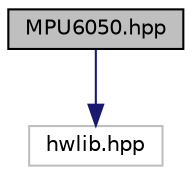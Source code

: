 digraph "MPU6050.hpp"
{
 // LATEX_PDF_SIZE
  edge [fontname="Helvetica",fontsize="10",labelfontname="Helvetica",labelfontsize="10"];
  node [fontname="Helvetica",fontsize="10",shape=record];
  Node1 [label="MPU6050.hpp",height=0.2,width=0.4,color="black", fillcolor="grey75", style="filled", fontcolor="black",tooltip="Library for the MPU6050."];
  Node1 -> Node2 [color="midnightblue",fontsize="10",style="solid"];
  Node2 [label="hwlib.hpp",height=0.2,width=0.4,color="grey75", fillcolor="white", style="filled",tooltip=" "];
}
